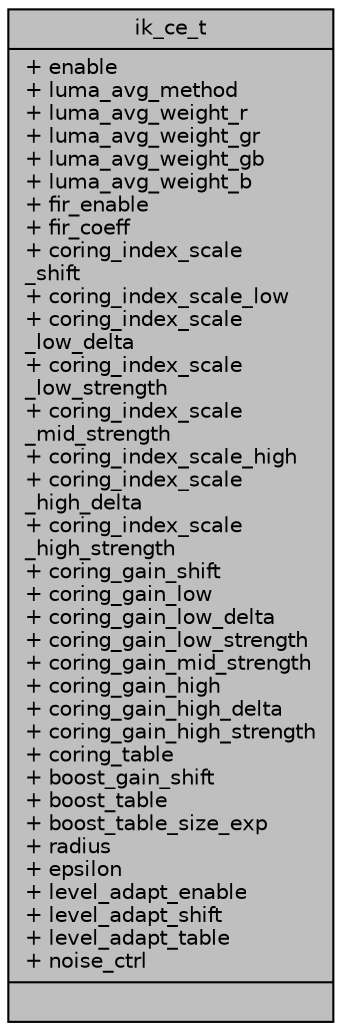 digraph "ik_ce_t"
{
 // INTERACTIVE_SVG=YES
 // LATEX_PDF_SIZE
  bgcolor="transparent";
  edge [fontname="Helvetica",fontsize="10",labelfontname="Helvetica",labelfontsize="10"];
  node [fontname="Helvetica",fontsize="10",shape=record];
  Node1 [label="{ik_ce_t\n|+ enable\l+ luma_avg_method\l+ luma_avg_weight_r\l+ luma_avg_weight_gr\l+ luma_avg_weight_gb\l+ luma_avg_weight_b\l+ fir_enable\l+ fir_coeff\l+ coring_index_scale\l_shift\l+ coring_index_scale_low\l+ coring_index_scale\l_low_delta\l+ coring_index_scale\l_low_strength\l+ coring_index_scale\l_mid_strength\l+ coring_index_scale_high\l+ coring_index_scale\l_high_delta\l+ coring_index_scale\l_high_strength\l+ coring_gain_shift\l+ coring_gain_low\l+ coring_gain_low_delta\l+ coring_gain_low_strength\l+ coring_gain_mid_strength\l+ coring_gain_high\l+ coring_gain_high_delta\l+ coring_gain_high_strength\l+ coring_table\l+ boost_gain_shift\l+ boost_table\l+ boost_table_size_exp\l+ radius\l+ epsilon\l+ level_adapt_enable\l+ level_adapt_shift\l+ level_adapt_table\l+ noise_ctrl\l|}",height=0.2,width=0.4,color="black", fillcolor="grey75", style="filled", fontcolor="black",tooltip=" "];
}
